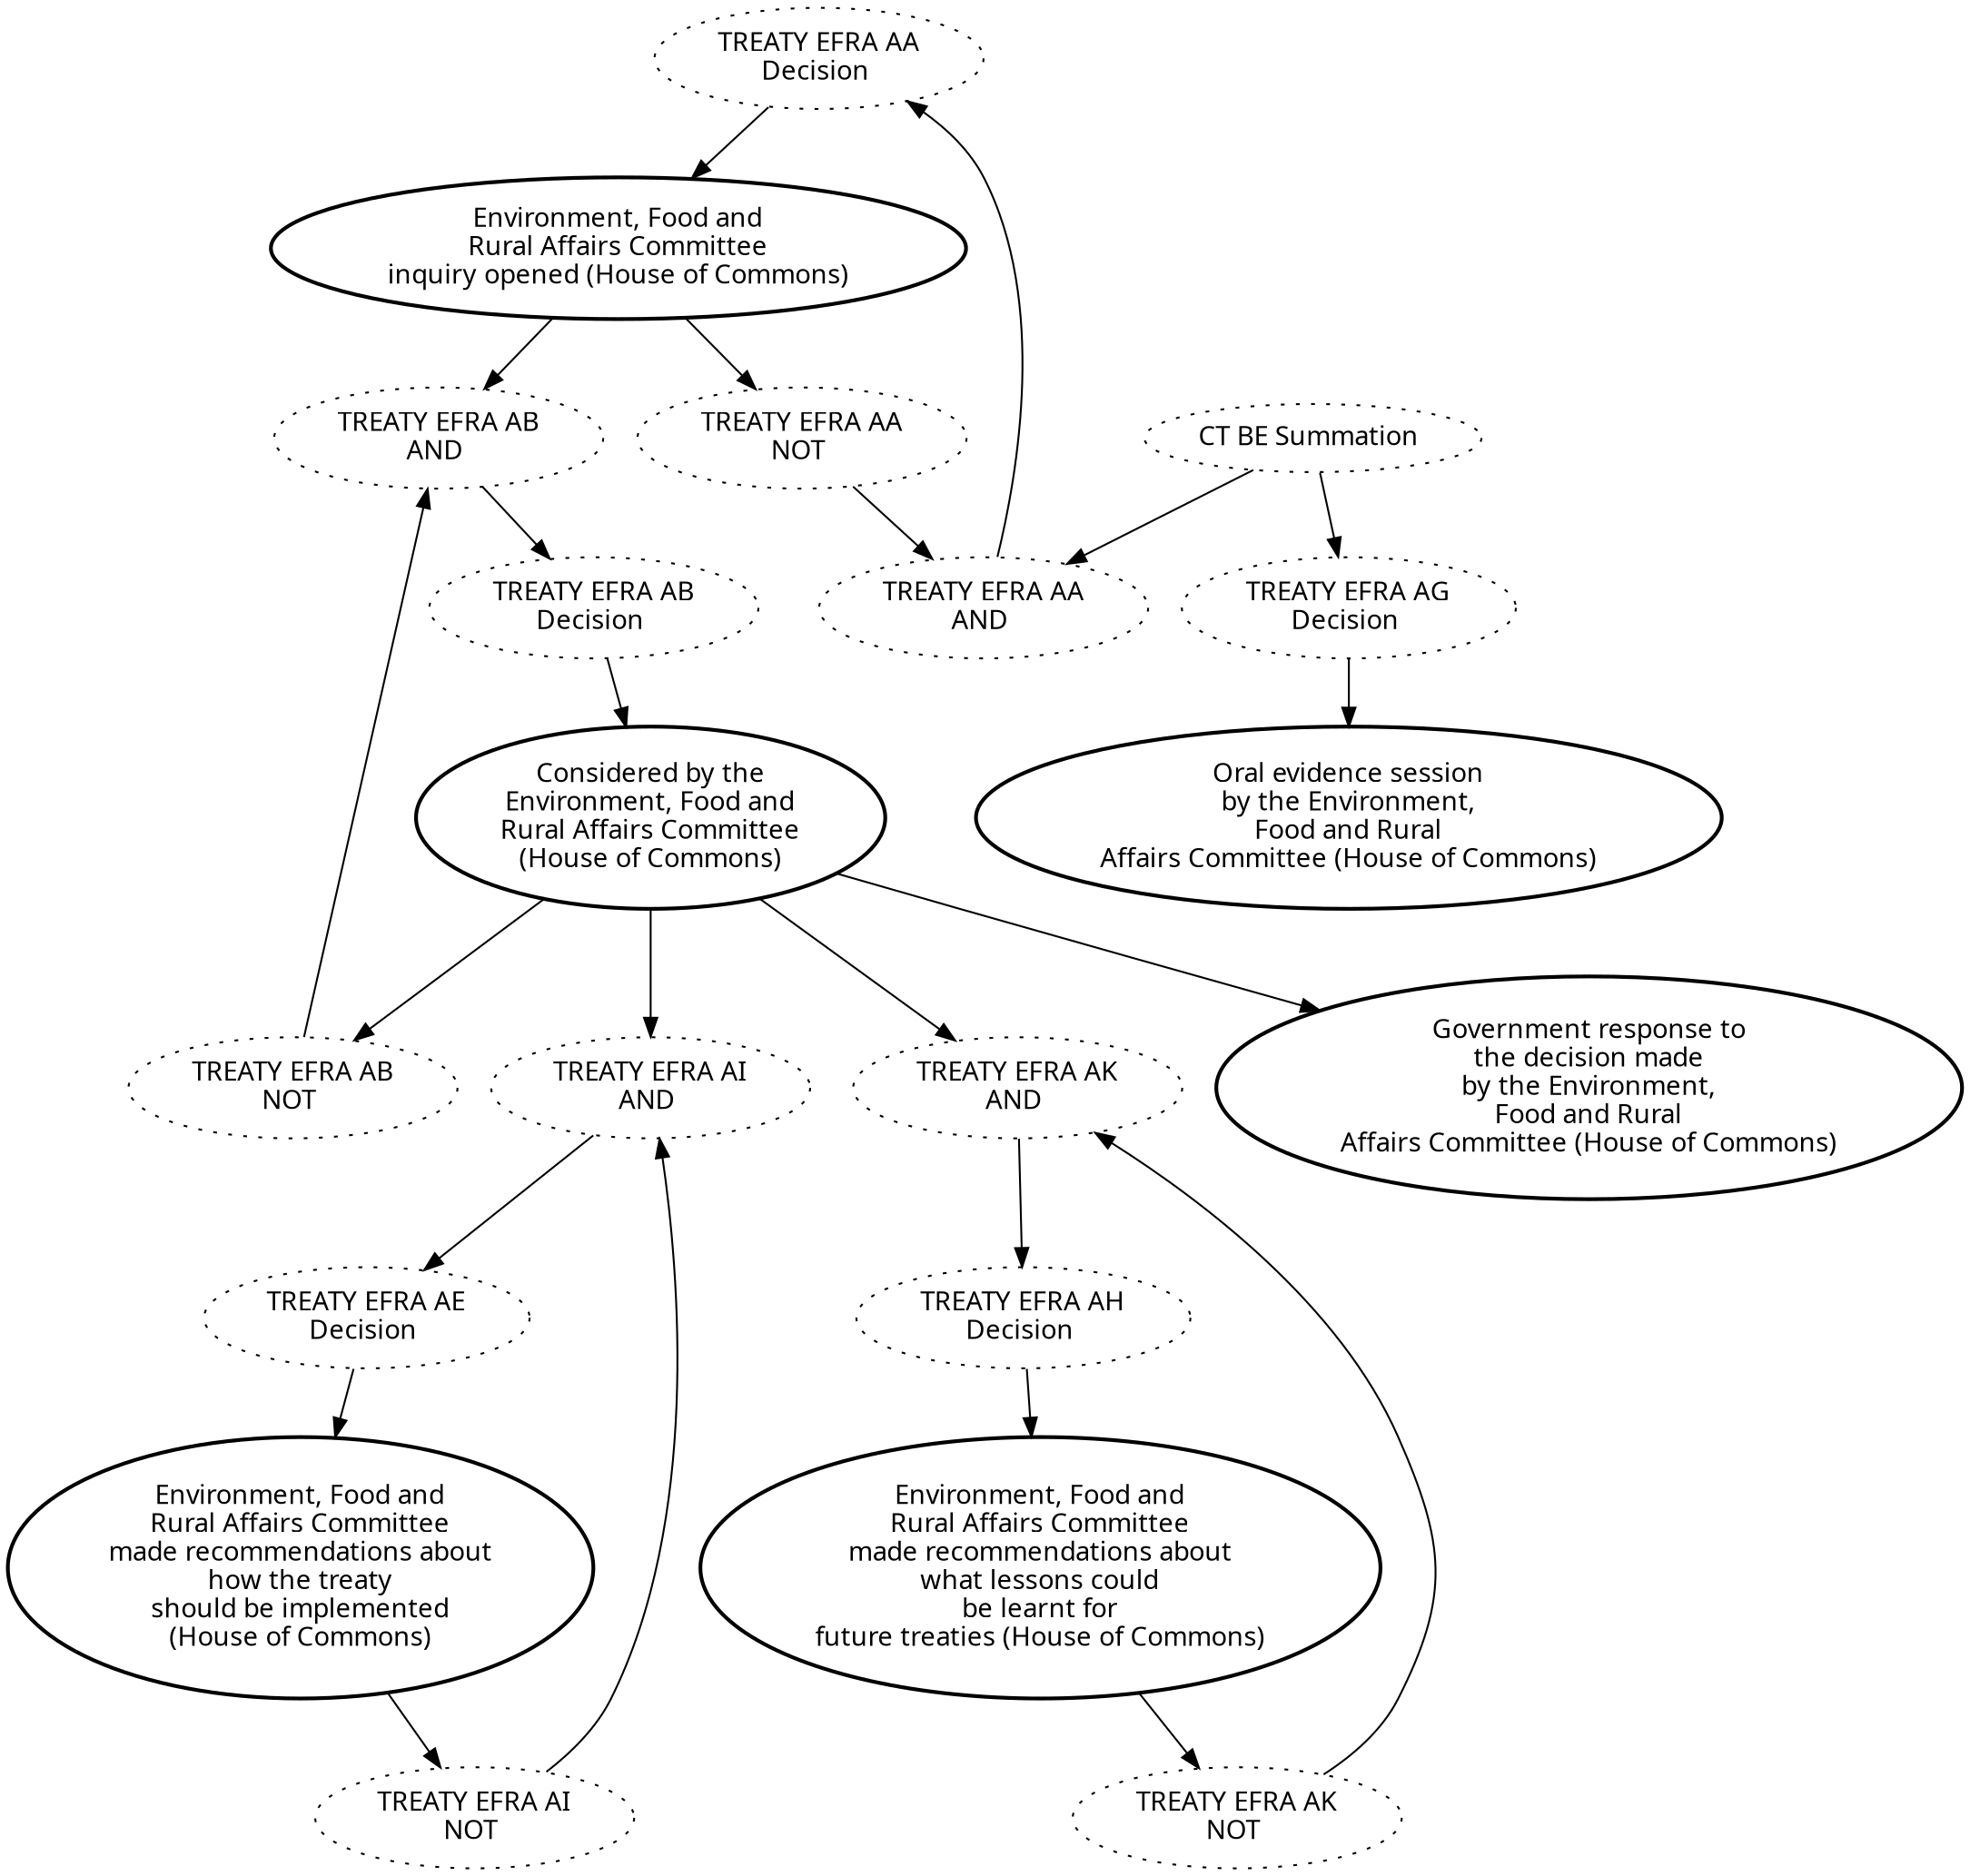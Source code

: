 digraph{graph[fontname="calibri"];node[fontname="calibri"];edge[fontname="calibri"];edge [style=solid, color=black];"869"->"266"[label=""];edge[style=solid, color=black];edge [style=solid, color=black];"870"->"268"[label=""];edge[style=solid, color=black];edge [style=solid, color=black];"268"->"269"[label=""];edge[style=solid, color=black];edge [style=solid, color=black];"2352"->"857"[label=""];edge[style=solid, color=black];edge [style=solid, color=black];"875"->"857"[label=""];edge[style=solid, color=black];edge [style=solid, color=black];"266"->"858"[label=""];edge[style=solid, color=black];edge [style=solid, color=black];"876"->"858"[label=""];edge[style=solid, color=black];edge [style=solid, color=black];"268"->"865"[label=""];edge[style=solid, color=black];edge [style=solid, color=black];"883"->"865"[label=""];edge[style=solid, color=black];edge [style=solid, color=black];"857"->"869"[label=""];edge[style=solid, color=black];edge [style=solid, color=black];"858"->"870"[label=""];edge[style=solid, color=black];edge [style=solid, color=black];"865"->"873"[label=""];edge[style=solid, color=black];edge [style=solid, color=black];"266"->"875"[label=""];edge[style=solid, color=black];edge [style=solid, color=black];"268"->"876"[label=""];edge[style=solid, color=black];edge [style=solid, color=black];"2350"->"883"[label=""];edge[style=solid, color=black];edge [style=solid, color=black];"2314"->"2313"[label=""];edge[style=solid, color=black];edge [style=solid, color=black];"2352"->"2314"[label=""];edge[style=solid, color=black];edge [style=solid, color=black];"873"->"2350"[label=""];edge[style=solid, color=black];edge [style=solid, color=black];"2359"->"2358"[label=""];edge[style=solid, color=black];edge [style=solid, color=black];"2361"->"2359"[label=""];edge[style=solid, color=black];edge [style=solid, color=black];"2358"->"2360"[label=""];edge[style=solid, color=black];edge [style=solid, color=black];"268"->"2361"[label=""];edge[style=solid, color=black];edge [style=solid, color=black];"2360"->"2361"[label=""];edge[style=solid, color=black];"869" [label="TREATY EFRA AA\nDecision ", style=dotted];"870" [label="TREATY EFRA AB\nDecision ", style=dotted];"268" [label="Considered by the\nEnvironment, Food and\nRural Affairs Committee\n(House of Commons)", style=bold];"2352" [label="CT BE Summation ", style=dotted];"875" [label="TREATY EFRA AA\nNOT ", style=dotted];"266" [label="Environment, Food and\nRural Affairs Committee\ninquiry opened (House of Commons)", style=bold];"876" [label="TREATY EFRA AB\nNOT ", style=dotted];"883" [label="TREATY EFRA AI\nNOT ", style=dotted];"857" [label="TREATY EFRA AA\nAND ", style=dotted];"858" [label="TREATY EFRA AB\nAND ", style=dotted];"865" [label="TREATY EFRA AI\nAND ", style=dotted];"2350" [label="Environment, Food and\nRural Affairs Committee\nmade recommendations about\nhow the treaty\nshould be implemented\n(House of Commons)", style=bold];"2314" [label="TREATY EFRA AG\nDecision ", style=dotted];"873" [label="TREATY EFRA AE\nDecision ", style=dotted];"2359" [label="TREATY EFRA AH\nDecision ", style=dotted];"2361" [label="TREATY EFRA AK\nAND ", style=dotted];"2358" [label="Environment, Food and\nRural Affairs Committee\nmade recommendations about\nwhat lessons could\nbe learnt for\nfuture treaties (House of Commons)", style=bold];"2360" [label="TREATY EFRA AK\nNOT ", style=dotted];"269" [label="Government response to\nthe decision made\nby the Environment,\nFood and Rural\nAffairs Committee (House of Commons)", style=bold];"2313" [label="Oral evidence session\nby the Environment,\nFood and Rural\nAffairs Committee (House of Commons)", style=bold];}